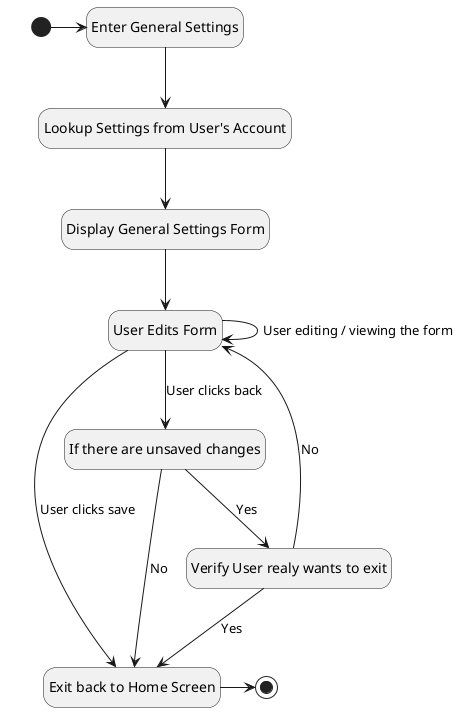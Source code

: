 @startuml

hide empty description

state "Enter General Settings" as start
state "Lookup Settings from User's Account" as lookup
state "Display General Settings Form" as display
state "User Edits Form" as edit
state "If there are unsaved changes" as check
state "Verify User realy wants to exit" as verify
state "Exit back to Home Screen" as exit

[*] -> start

start --> lookup
lookup --> display
display --> edit

edit --> edit : User editing / viewing the form
edit --> check : User clicks back
edit --> exit : User clicks save

check --> exit : No
check --> verify : Yes

verify --> exit : Yes
verify --> edit : No

exit -> [*]

@enduml